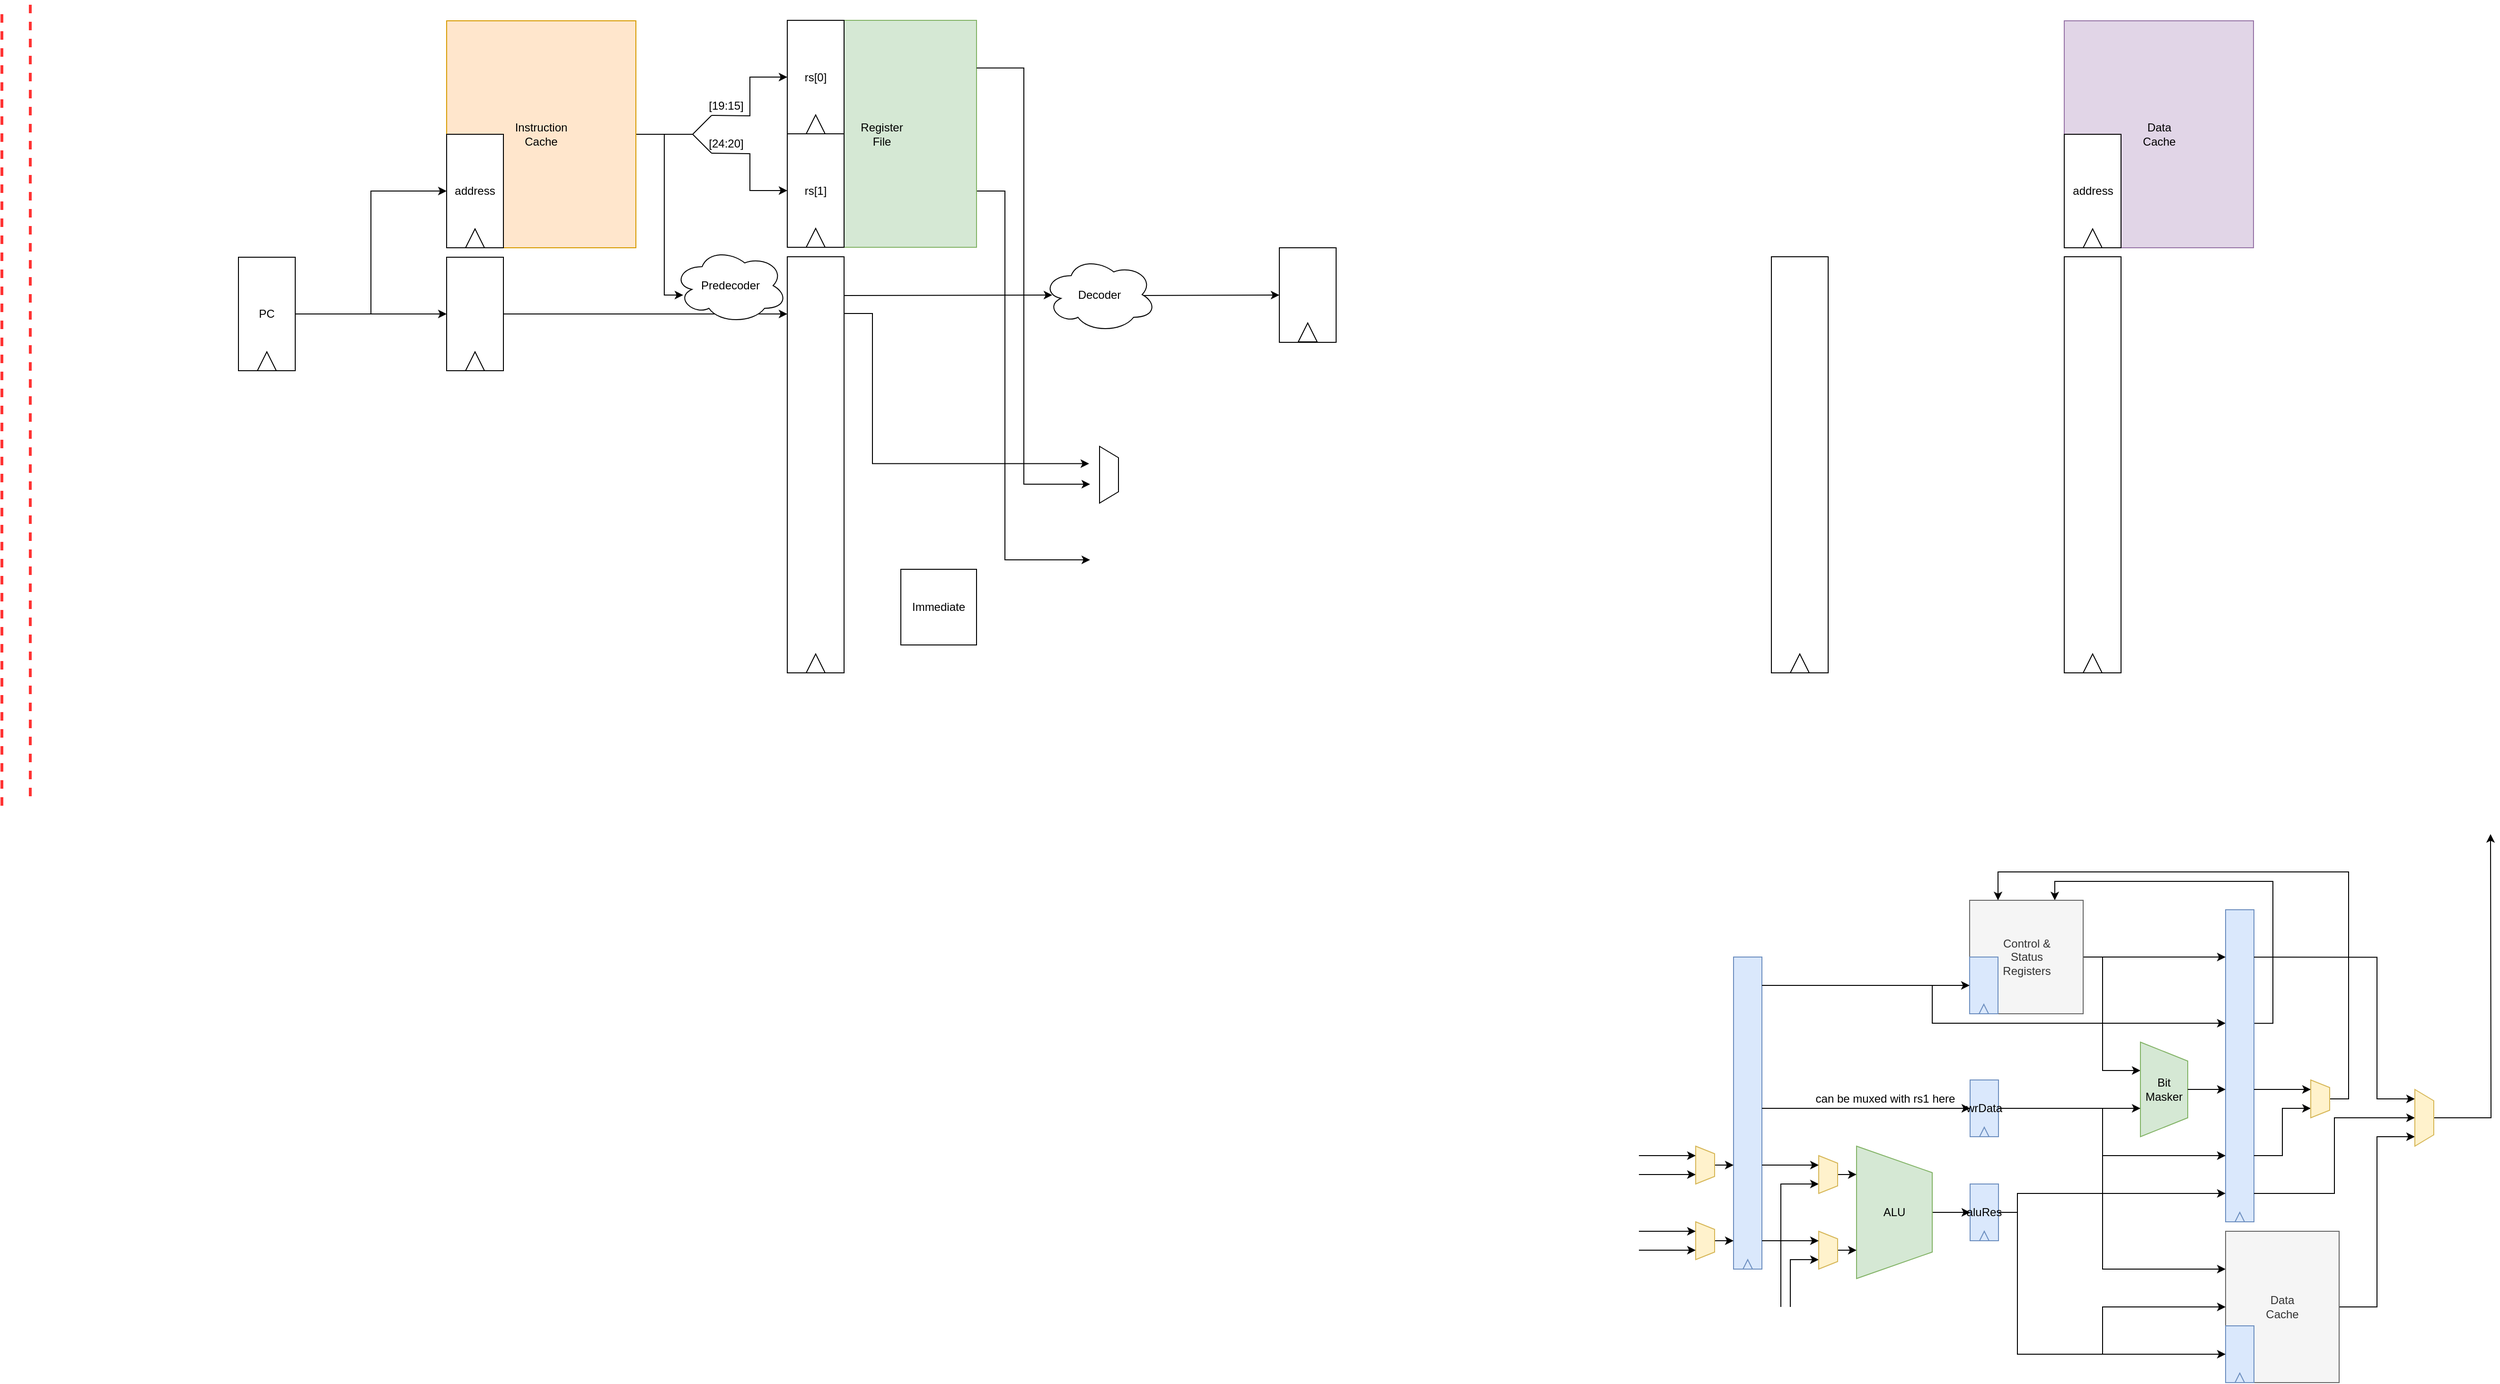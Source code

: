 <mxfile version="12.3.2" type="device" pages="1"><diagram id="qryptc4pdBdFxedBNK2F" name="Page-1"><mxGraphModel dx="1681" dy="1769" grid="1" gridSize="10" guides="0" tooltips="1" connect="1" arrows="1" fold="1" page="1" pageScale="1" pageWidth="850" pageHeight="1100" math="0" shadow="0"><root><mxCell id="0"/><mxCell id="1" parent="0"/><mxCell id="PdSsAc61gAgnY3QYtBaG-31" style="edgeStyle=orthogonalEdgeStyle;rounded=0;orthogonalLoop=1;jettySize=auto;html=1;strokeColor=#000000;strokeWidth=1;" edge="1" parent="1"><mxGeometry relative="1" as="geometry"><mxPoint x="1520" y="320" as="targetPoint"/><mxPoint x="1400" y="-70" as="sourcePoint"/><Array as="points"><mxPoint x="1430" y="-70"/><mxPoint x="1430" y="320"/><mxPoint x="1510" y="320"/></Array></mxGeometry></mxCell><mxCell id="Izy4H0pIkNBPb9TtSTtr-5" value="Register&lt;br&gt;File" style="rounded=0;whiteSpace=wrap;html=1;fillColor=#d5e8d4;strokeColor=#82b366;" parent="1" vertex="1"><mxGeometry x="1200" y="-250.5" width="200" height="240" as="geometry"/></mxCell><mxCell id="Izy4H0pIkNBPb9TtSTtr-12" value="" style="rounded=0;whiteSpace=wrap;html=1;" parent="1" vertex="1"><mxGeometry x="840" width="60" height="120" as="geometry"/></mxCell><mxCell id="Izy4H0pIkNBPb9TtSTtr-13" value="" style="triangle;whiteSpace=wrap;html=1;direction=north;" parent="1" vertex="1"><mxGeometry x="860" y="100" width="20" height="20" as="geometry"/></mxCell><mxCell id="Izy4H0pIkNBPb9TtSTtr-14" value="" style="group" parent="1" vertex="1" connectable="0"><mxGeometry x="620" width="60" height="120" as="geometry"/></mxCell><mxCell id="Izy4H0pIkNBPb9TtSTtr-1" value="PC" style="rounded=0;whiteSpace=wrap;html=1;" parent="Izy4H0pIkNBPb9TtSTtr-14" vertex="1"><mxGeometry width="60" height="120" as="geometry"/></mxCell><mxCell id="Izy4H0pIkNBPb9TtSTtr-3" value="" style="triangle;whiteSpace=wrap;html=1;direction=north;" parent="Izy4H0pIkNBPb9TtSTtr-14" vertex="1"><mxGeometry x="20" y="100" width="20" height="20" as="geometry"/></mxCell><mxCell id="Izy4H0pIkNBPb9TtSTtr-15" value="" style="rounded=0;whiteSpace=wrap;html=1;" parent="1" vertex="1"><mxGeometry x="1200" y="-0.5" width="60" height="440" as="geometry"/></mxCell><mxCell id="Izy4H0pIkNBPb9TtSTtr-16" value="" style="triangle;whiteSpace=wrap;html=1;direction=north;" parent="1" vertex="1"><mxGeometry x="1220" y="419.5" width="20" height="20" as="geometry"/></mxCell><mxCell id="Izy4H0pIkNBPb9TtSTtr-17" value="" style="group" parent="1" vertex="1" connectable="0"><mxGeometry x="1200" y="-130.5" width="60" height="120" as="geometry"/></mxCell><mxCell id="Izy4H0pIkNBPb9TtSTtr-18" value="rs[1]" style="rounded=0;whiteSpace=wrap;html=1;" parent="Izy4H0pIkNBPb9TtSTtr-17" vertex="1"><mxGeometry width="60" height="120" as="geometry"/></mxCell><mxCell id="Izy4H0pIkNBPb9TtSTtr-19" value="" style="triangle;whiteSpace=wrap;html=1;direction=north;" parent="Izy4H0pIkNBPb9TtSTtr-17" vertex="1"><mxGeometry x="20" y="100" width="20" height="20" as="geometry"/></mxCell><mxCell id="Izy4H0pIkNBPb9TtSTtr-20" value="" style="group" parent="1" vertex="1" connectable="0"><mxGeometry x="1200" y="-250.5" width="60" height="120" as="geometry"/></mxCell><mxCell id="Izy4H0pIkNBPb9TtSTtr-21" value="rs[0]" style="rounded=0;whiteSpace=wrap;html=1;" parent="Izy4H0pIkNBPb9TtSTtr-20" vertex="1"><mxGeometry width="60" height="120" as="geometry"/></mxCell><mxCell id="Izy4H0pIkNBPb9TtSTtr-22" value="" style="triangle;whiteSpace=wrap;html=1;direction=north;" parent="Izy4H0pIkNBPb9TtSTtr-20" vertex="1"><mxGeometry x="20" y="100" width="20" height="20" as="geometry"/></mxCell><mxCell id="PdSsAc61gAgnY3QYtBaG-24" style="edgeStyle=orthogonalEdgeStyle;rounded=0;orthogonalLoop=1;jettySize=auto;html=1;exitX=1;exitY=0.5;exitDx=0;exitDy=0;strokeColor=#000000;strokeWidth=1;" edge="1" parent="1" source="Izy4H0pIkNBPb9TtSTtr-23"><mxGeometry relative="1" as="geometry"><mxPoint x="1090" y="40" as="targetPoint"/><Array as="points"><mxPoint x="1070" y="-130"/><mxPoint x="1070" y="40"/></Array></mxGeometry></mxCell><mxCell id="Izy4H0pIkNBPb9TtSTtr-23" value="Instruction&lt;br&gt;Cache" style="rounded=0;whiteSpace=wrap;html=1;fillColor=#ffe6cc;strokeColor=#d79b00;" parent="1" vertex="1"><mxGeometry x="840" y="-250" width="200" height="240" as="geometry"/></mxCell><mxCell id="Izy4H0pIkNBPb9TtSTtr-24" value="" style="group;fillColor=#fff2cc;strokeColor=#d6b656;" parent="1" vertex="1" connectable="0"><mxGeometry x="840" y="-130" width="60" height="120" as="geometry"/></mxCell><mxCell id="PdSsAc61gAgnY3QYtBaG-53" style="edgeStyle=orthogonalEdgeStyle;rounded=0;orthogonalLoop=1;jettySize=auto;html=1;exitX=0.5;exitY=0;exitDx=0;exitDy=0;strokeColor=#000000;strokeWidth=1;" edge="1" parent="1" source="Izy4H0pIkNBPb9TtSTtr-31"><mxGeometry relative="1" as="geometry"><mxPoint x="2450" y="1010" as="targetPoint"/></mxGeometry></mxCell><mxCell id="Izy4H0pIkNBPb9TtSTtr-31" value="ALU" style="shape=trapezoid;perimeter=trapezoidPerimeter;whiteSpace=wrap;html=1;direction=south;fillColor=#d5e8d4;strokeColor=#82b366;" parent="1" vertex="1"><mxGeometry x="2330" y="940" width="80" height="140" as="geometry"/></mxCell><mxCell id="Izy4H0pIkNBPb9TtSTtr-32" value="" style="rounded=0;whiteSpace=wrap;html=1;" parent="1" vertex="1"><mxGeometry x="2240" y="-0.5" width="60" height="440" as="geometry"/></mxCell><mxCell id="Izy4H0pIkNBPb9TtSTtr-33" value="" style="triangle;whiteSpace=wrap;html=1;direction=north;" parent="1" vertex="1"><mxGeometry x="2260" y="419.5" width="20" height="20" as="geometry"/></mxCell><mxCell id="Izy4H0pIkNBPb9TtSTtr-34" value="Data&lt;br&gt;Cache" style="rounded=0;whiteSpace=wrap;html=1;fillColor=#e1d5e7;strokeColor=#9673a6;" parent="1" vertex="1"><mxGeometry x="2549.5" y="-250" width="200" height="240" as="geometry"/></mxCell><mxCell id="Izy4H0pIkNBPb9TtSTtr-35" value="" style="group" parent="1" vertex="1" connectable="0"><mxGeometry x="2549.5" y="-130" width="60" height="120" as="geometry"/></mxCell><mxCell id="Izy4H0pIkNBPb9TtSTtr-36" value="address" style="rounded=0;whiteSpace=wrap;html=1;" parent="Izy4H0pIkNBPb9TtSTtr-35" vertex="1"><mxGeometry width="60" height="120" as="geometry"/></mxCell><mxCell id="Izy4H0pIkNBPb9TtSTtr-37" value="" style="triangle;whiteSpace=wrap;html=1;direction=north;" parent="Izy4H0pIkNBPb9TtSTtr-35" vertex="1"><mxGeometry x="20" y="100" width="20" height="20" as="geometry"/></mxCell><mxCell id="Izy4H0pIkNBPb9TtSTtr-41" value="" style="rounded=0;whiteSpace=wrap;html=1;" parent="1" vertex="1"><mxGeometry x="2549.5" y="-0.5" width="60" height="440" as="geometry"/></mxCell><mxCell id="Izy4H0pIkNBPb9TtSTtr-42" value="" style="triangle;whiteSpace=wrap;html=1;direction=north;" parent="1" vertex="1"><mxGeometry x="2569.5" y="419.5" width="20" height="20" as="geometry"/></mxCell><mxCell id="Izy4H0pIkNBPb9TtSTtr-25" value="address" style="rounded=0;whiteSpace=wrap;html=1;" parent="1" vertex="1"><mxGeometry x="840" y="-130" width="60" height="120" as="geometry"/></mxCell><mxCell id="Izy4H0pIkNBPb9TtSTtr-26" value="" style="triangle;whiteSpace=wrap;html=1;direction=north;" parent="1" vertex="1"><mxGeometry x="860" y="-30" width="20" height="20" as="geometry"/></mxCell><mxCell id="PdSsAc61gAgnY3QYtBaG-1" style="edgeStyle=orthogonalEdgeStyle;rounded=0;orthogonalLoop=1;jettySize=auto;html=1;exitX=1;exitY=0.5;exitDx=0;exitDy=0;entryX=0;entryY=0.5;entryDx=0;entryDy=0;" edge="1" parent="1" source="Izy4H0pIkNBPb9TtSTtr-1" target="Izy4H0pIkNBPb9TtSTtr-25"><mxGeometry relative="1" as="geometry"/></mxCell><mxCell id="PdSsAc61gAgnY3QYtBaG-2" style="edgeStyle=orthogonalEdgeStyle;rounded=0;orthogonalLoop=1;jettySize=auto;html=1;exitX=1;exitY=0.5;exitDx=0;exitDy=0;entryX=0;entryY=0.5;entryDx=0;entryDy=0;" edge="1" parent="1" source="Izy4H0pIkNBPb9TtSTtr-1"><mxGeometry relative="1" as="geometry"><mxPoint x="840" y="60" as="targetPoint"/></mxGeometry></mxCell><mxCell id="PdSsAc61gAgnY3QYtBaG-3" value="" style="rounded=0;whiteSpace=wrap;html=1;" vertex="1" parent="1"><mxGeometry x="1720" y="-10" width="60" height="100" as="geometry"/></mxCell><mxCell id="PdSsAc61gAgnY3QYtBaG-4" value="" style="triangle;whiteSpace=wrap;html=1;direction=north;" vertex="1" parent="1"><mxGeometry x="1740" y="69.5" width="20" height="20" as="geometry"/></mxCell><mxCell id="PdSsAc61gAgnY3QYtBaG-5" value="" style="endArrow=none;html=1;strokeColor=#FF3333;strokeWidth=3;dashed=1;" edge="1" parent="1"><mxGeometry width="50" height="50" relative="1" as="geometry"><mxPoint x="370" y="580" as="sourcePoint"/><mxPoint x="370" y="-260" as="targetPoint"/></mxGeometry></mxCell><mxCell id="PdSsAc61gAgnY3QYtBaG-10" value="" style="endArrow=classic;html=1;strokeColor=#000000;strokeWidth=1;" edge="1" parent="1"><mxGeometry width="50" height="50" relative="1" as="geometry"><mxPoint x="900" y="60" as="sourcePoint"/><mxPoint x="1200" y="60" as="targetPoint"/></mxGeometry></mxCell><mxCell id="PdSsAc61gAgnY3QYtBaG-19" value="" style="endArrow=none;html=1;strokeColor=#000000;strokeWidth=1;" edge="1" parent="1"><mxGeometry width="50" height="50" relative="1" as="geometry"><mxPoint x="1100" y="-130" as="sourcePoint"/><mxPoint x="1120" y="-150" as="targetPoint"/></mxGeometry></mxCell><mxCell id="PdSsAc61gAgnY3QYtBaG-20" value="" style="endArrow=none;html=1;strokeColor=#000000;strokeWidth=1;" edge="1" parent="1"><mxGeometry width="50" height="50" relative="1" as="geometry"><mxPoint x="1100" y="-130" as="sourcePoint"/><mxPoint x="1120" y="-110" as="targetPoint"/></mxGeometry></mxCell><mxCell id="PdSsAc61gAgnY3QYtBaG-21" style="edgeStyle=orthogonalEdgeStyle;rounded=0;orthogonalLoop=1;jettySize=auto;html=1;strokeColor=#000000;strokeWidth=1;entryX=0;entryY=0.5;entryDx=0;entryDy=0;" edge="1" parent="1" target="Izy4H0pIkNBPb9TtSTtr-21"><mxGeometry relative="1" as="geometry"><mxPoint x="1120" y="-150" as="sourcePoint"/></mxGeometry></mxCell><mxCell id="PdSsAc61gAgnY3QYtBaG-23" style="edgeStyle=orthogonalEdgeStyle;rounded=0;orthogonalLoop=1;jettySize=auto;html=1;exitX=0;exitY=0.5;exitDx=0;exitDy=0;strokeColor=#000000;strokeWidth=1;entryX=0;entryY=0.5;entryDx=0;entryDy=0;" edge="1" parent="1" target="Izy4H0pIkNBPb9TtSTtr-18"><mxGeometry relative="1" as="geometry"><mxPoint x="1120" y="-110" as="sourcePoint"/></mxGeometry></mxCell><mxCell id="PdSsAc61gAgnY3QYtBaG-25" value="" style="endArrow=none;html=1;strokeColor=#000000;strokeWidth=1;" edge="1" parent="1"><mxGeometry width="50" height="50" relative="1" as="geometry"><mxPoint x="1060" y="-130" as="sourcePoint"/><mxPoint x="1100" y="-130" as="targetPoint"/></mxGeometry></mxCell><mxCell id="PdSsAc61gAgnY3QYtBaG-26" value="[24:20]" style="text;html=1;align=center;verticalAlign=middle;resizable=0;points=[];;autosize=1;" vertex="1" parent="1"><mxGeometry x="1110" y="-130.5" width="50" height="20" as="geometry"/></mxCell><mxCell id="PdSsAc61gAgnY3QYtBaG-27" value="[19:15]" style="text;html=1;align=center;verticalAlign=middle;resizable=0;points=[];;autosize=1;" vertex="1" parent="1"><mxGeometry x="1110" y="-170" width="50" height="20" as="geometry"/></mxCell><mxCell id="PdSsAc61gAgnY3QYtBaG-28" value="" style="rounded=0;whiteSpace=wrap;html=1;fillColor=#dae8fc;strokeColor=#6c8ebf;" vertex="1" parent="1"><mxGeometry x="2200" y="740" width="30" height="330" as="geometry"/></mxCell><mxCell id="PdSsAc61gAgnY3QYtBaG-30" value="" style="endArrow=none;html=1;strokeColor=#FF3333;strokeWidth=3;dashed=1;" edge="1" parent="1"><mxGeometry width="50" height="50" relative="1" as="geometry"><mxPoint x="400" y="570.0" as="sourcePoint"/><mxPoint x="400" y="-270" as="targetPoint"/></mxGeometry></mxCell><mxCell id="PdSsAc61gAgnY3QYtBaG-32" style="edgeStyle=orthogonalEdgeStyle;rounded=0;orthogonalLoop=1;jettySize=auto;html=1;strokeColor=#000000;strokeWidth=1;" edge="1" parent="1"><mxGeometry relative="1" as="geometry"><mxPoint x="1520" y="240" as="targetPoint"/><mxPoint x="1400.143" y="-200.143" as="sourcePoint"/><Array as="points"><mxPoint x="1450" y="-200"/><mxPoint x="1450" y="240"/></Array></mxGeometry></mxCell><mxCell id="PdSsAc61gAgnY3QYtBaG-34" value="" style="endArrow=classic;html=1;strokeColor=#000000;strokeWidth=1;" edge="1" parent="1"><mxGeometry width="50" height="50" relative="1" as="geometry"><mxPoint x="1570" y="40.5" as="sourcePoint"/><mxPoint x="1720" y="40" as="targetPoint"/></mxGeometry></mxCell><mxCell id="PdSsAc61gAgnY3QYtBaG-33" value="Decoder" style="ellipse;shape=cloud;whiteSpace=wrap;html=1;" vertex="1" parent="1"><mxGeometry x="1470" y="-0.5" width="120" height="80" as="geometry"/></mxCell><mxCell id="PdSsAc61gAgnY3QYtBaG-35" value="" style="endArrow=classic;html=1;strokeColor=#000000;strokeWidth=1;" edge="1" parent="1"><mxGeometry width="50" height="50" relative="1" as="geometry"><mxPoint x="1260" y="40.5" as="sourcePoint"/><mxPoint x="1480" y="40" as="targetPoint"/></mxGeometry></mxCell><mxCell id="PdSsAc61gAgnY3QYtBaG-36" value="Immediate" style="rounded=0;whiteSpace=wrap;html=1;" vertex="1" parent="1"><mxGeometry x="1320" y="330" width="80" height="80" as="geometry"/></mxCell><mxCell id="PdSsAc61gAgnY3QYtBaG-37" style="edgeStyle=orthogonalEdgeStyle;rounded=0;orthogonalLoop=1;jettySize=auto;html=1;strokeColor=#000000;strokeWidth=1;" edge="1" parent="1"><mxGeometry relative="1" as="geometry"><mxPoint x="1518.966" y="218.276" as="targetPoint"/><mxPoint x="1260" y="59.5" as="sourcePoint"/><Array as="points"><mxPoint x="1290" y="60"/><mxPoint x="1290" y="218"/></Array></mxGeometry></mxCell><mxCell id="PdSsAc61gAgnY3QYtBaG-38" value="" style="shape=trapezoid;perimeter=trapezoidPerimeter;whiteSpace=wrap;html=1;direction=south;" vertex="1" parent="1"><mxGeometry x="1530" y="200" width="20" height="60" as="geometry"/></mxCell><mxCell id="PdSsAc61gAgnY3QYtBaG-40" value="Predecoder" style="ellipse;shape=cloud;whiteSpace=wrap;html=1;" vertex="1" parent="1"><mxGeometry x="1080" y="-10" width="120" height="80" as="geometry"/></mxCell><mxCell id="PdSsAc61gAgnY3QYtBaG-45" style="edgeStyle=orthogonalEdgeStyle;rounded=0;orthogonalLoop=1;jettySize=auto;html=1;exitX=0.5;exitY=0;exitDx=0;exitDy=0;entryX=0.214;entryY=1;entryDx=0;entryDy=0;entryPerimeter=0;strokeColor=#000000;strokeWidth=1;" edge="1" parent="1" source="PdSsAc61gAgnY3QYtBaG-41" target="Izy4H0pIkNBPb9TtSTtr-31"><mxGeometry relative="1" as="geometry"/></mxCell><mxCell id="PdSsAc61gAgnY3QYtBaG-51" style="edgeStyle=orthogonalEdgeStyle;rounded=0;orthogonalLoop=1;jettySize=auto;html=1;exitX=0.75;exitY=1;exitDx=0;exitDy=0;strokeColor=#000000;strokeWidth=1;entryX=0.75;entryY=1;entryDx=0;entryDy=0;" edge="1" parent="1" target="PdSsAc61gAgnY3QYtBaG-41"><mxGeometry relative="1" as="geometry"><mxPoint x="2250" y="1110" as="sourcePoint"/><Array as="points"><mxPoint x="2250" y="980"/></Array></mxGeometry></mxCell><mxCell id="PdSsAc61gAgnY3QYtBaG-41" value="" style="shape=trapezoid;perimeter=trapezoidPerimeter;whiteSpace=wrap;html=1;direction=south;fillColor=#fff2cc;strokeColor=#d6b656;" vertex="1" parent="1"><mxGeometry x="2290" y="950" width="20" height="40" as="geometry"/></mxCell><mxCell id="PdSsAc61gAgnY3QYtBaG-44" style="edgeStyle=orthogonalEdgeStyle;rounded=0;orthogonalLoop=1;jettySize=auto;html=1;exitX=0.5;exitY=0;exitDx=0;exitDy=0;entryX=0.785;entryY=1;entryDx=0;entryDy=0;entryPerimeter=0;strokeColor=#000000;strokeWidth=1;" edge="1" parent="1" target="Izy4H0pIkNBPb9TtSTtr-31"><mxGeometry relative="1" as="geometry"><mxPoint x="2310.068" y="1049.99" as="sourcePoint"/></mxGeometry></mxCell><mxCell id="PdSsAc61gAgnY3QYtBaG-46" value="" style="endArrow=classic;html=1;strokeColor=#000000;strokeWidth=1;" edge="1" parent="1"><mxGeometry width="50" height="50" relative="1" as="geometry"><mxPoint x="2230" y="960" as="sourcePoint"/><mxPoint x="2290" y="960" as="targetPoint"/></mxGeometry></mxCell><mxCell id="PdSsAc61gAgnY3QYtBaG-52" style="edgeStyle=orthogonalEdgeStyle;rounded=0;orthogonalLoop=1;jettySize=auto;html=1;exitX=0.75;exitY=1;exitDx=0;exitDy=0;strokeColor=#000000;strokeWidth=1;entryX=0.75;entryY=1;entryDx=0;entryDy=0;" edge="1" parent="1" target="PdSsAc61gAgnY3QYtBaG-48"><mxGeometry relative="1" as="geometry"><mxPoint x="2260" y="1110" as="sourcePoint"/><Array as="points"><mxPoint x="2260" y="1060"/></Array></mxGeometry></mxCell><mxCell id="PdSsAc61gAgnY3QYtBaG-48" value="" style="shape=trapezoid;perimeter=trapezoidPerimeter;whiteSpace=wrap;html=1;direction=south;fillColor=#fff2cc;strokeColor=#d6b656;" vertex="1" parent="1"><mxGeometry x="2290" y="1030" width="20" height="40" as="geometry"/></mxCell><mxCell id="PdSsAc61gAgnY3QYtBaG-49" value="" style="endArrow=classic;html=1;strokeColor=#000000;strokeWidth=1;" edge="1" parent="1"><mxGeometry width="50" height="50" relative="1" as="geometry"><mxPoint x="2230" y="1040" as="sourcePoint"/><mxPoint x="2290" y="1040" as="targetPoint"/></mxGeometry></mxCell><mxCell id="PdSsAc61gAgnY3QYtBaG-54" style="edgeStyle=orthogonalEdgeStyle;rounded=0;orthogonalLoop=1;jettySize=auto;html=1;exitX=0.5;exitY=0;exitDx=0;exitDy=0;entryX=0.214;entryY=1;entryDx=0;entryDy=0;entryPerimeter=0;strokeColor=#000000;strokeWidth=1;" edge="1" parent="1" source="PdSsAc61gAgnY3QYtBaG-55"><mxGeometry relative="1" as="geometry"><mxPoint x="2199.952" y="960.095" as="targetPoint"/></mxGeometry></mxCell><mxCell id="PdSsAc61gAgnY3QYtBaG-55" value="" style="shape=trapezoid;perimeter=trapezoidPerimeter;whiteSpace=wrap;html=1;direction=south;fillColor=#fff2cc;strokeColor=#d6b656;" vertex="1" parent="1"><mxGeometry x="2160" y="940" width="20" height="40" as="geometry"/></mxCell><mxCell id="PdSsAc61gAgnY3QYtBaG-56" value="" style="endArrow=classic;html=1;strokeColor=#000000;strokeWidth=1;" edge="1" parent="1"><mxGeometry width="50" height="50" relative="1" as="geometry"><mxPoint x="2100" y="950" as="sourcePoint"/><mxPoint x="2160" y="950" as="targetPoint"/></mxGeometry></mxCell><mxCell id="PdSsAc61gAgnY3QYtBaG-57" value="" style="endArrow=classic;html=1;strokeColor=#000000;strokeWidth=1;" edge="1" parent="1"><mxGeometry width="50" height="50" relative="1" as="geometry"><mxPoint x="2100" y="970" as="sourcePoint"/><mxPoint x="2160" y="970" as="targetPoint"/></mxGeometry></mxCell><mxCell id="PdSsAc61gAgnY3QYtBaG-58" style="edgeStyle=orthogonalEdgeStyle;rounded=0;orthogonalLoop=1;jettySize=auto;html=1;exitX=0.5;exitY=0;exitDx=0;exitDy=0;entryX=0.214;entryY=1;entryDx=0;entryDy=0;entryPerimeter=0;strokeColor=#000000;strokeWidth=1;" edge="1" parent="1" source="PdSsAc61gAgnY3QYtBaG-59"><mxGeometry relative="1" as="geometry"><mxPoint x="2199.953" y="1040.093" as="targetPoint"/></mxGeometry></mxCell><mxCell id="PdSsAc61gAgnY3QYtBaG-59" value="" style="shape=trapezoid;perimeter=trapezoidPerimeter;whiteSpace=wrap;html=1;direction=south;fillColor=#fff2cc;strokeColor=#d6b656;" vertex="1" parent="1"><mxGeometry x="2160" y="1020" width="20" height="40" as="geometry"/></mxCell><mxCell id="PdSsAc61gAgnY3QYtBaG-60" value="" style="endArrow=classic;html=1;strokeColor=#000000;strokeWidth=1;" edge="1" parent="1"><mxGeometry width="50" height="50" relative="1" as="geometry"><mxPoint x="2100" y="1030" as="sourcePoint"/><mxPoint x="2160" y="1030" as="targetPoint"/></mxGeometry></mxCell><mxCell id="PdSsAc61gAgnY3QYtBaG-61" value="" style="endArrow=classic;html=1;strokeColor=#000000;strokeWidth=1;" edge="1" parent="1"><mxGeometry width="50" height="50" relative="1" as="geometry"><mxPoint x="2100" y="1050" as="sourcePoint"/><mxPoint x="2160" y="1050" as="targetPoint"/></mxGeometry></mxCell><mxCell id="PdSsAc61gAgnY3QYtBaG-81" style="edgeStyle=orthogonalEdgeStyle;rounded=0;orthogonalLoop=1;jettySize=auto;html=1;exitX=1;exitY=0.5;exitDx=0;exitDy=0;strokeColor=#000000;strokeWidth=1;" edge="1" parent="1" source="PdSsAc61gAgnY3QYtBaG-62"><mxGeometry relative="1" as="geometry"><mxPoint x="2630" y="860" as="targetPoint"/><Array as="points"><mxPoint x="2590" y="740"/><mxPoint x="2590" y="860"/></Array></mxGeometry></mxCell><mxCell id="PdSsAc61gAgnY3QYtBaG-108" style="edgeStyle=orthogonalEdgeStyle;rounded=0;orthogonalLoop=1;jettySize=auto;html=1;exitX=0.998;exitY=0.364;exitDx=0;exitDy=0;entryX=0.75;entryY=0;entryDx=0;entryDy=0;strokeColor=#000000;strokeWidth=1;exitPerimeter=0;" edge="1" parent="1" source="PdSsAc61gAgnY3QYtBaG-73" target="PdSsAc61gAgnY3QYtBaG-62"><mxGeometry relative="1" as="geometry"/></mxCell><mxCell id="PdSsAc61gAgnY3QYtBaG-62" value="&lt;span style=&quot;white-space: normal&quot;&gt;Control &amp;amp;&lt;/span&gt;&lt;br style=&quot;white-space: normal&quot;&gt;&lt;span style=&quot;white-space: normal&quot;&gt;Status&lt;/span&gt;&lt;br style=&quot;white-space: normal&quot;&gt;&lt;span style=&quot;white-space: normal&quot;&gt;Registers&lt;/span&gt;" style="rounded=0;whiteSpace=wrap;html=1;fillColor=#f5f5f5;strokeColor=#666666;fontColor=#333333;" vertex="1" parent="1"><mxGeometry x="2449.5" y="680" width="120" height="120" as="geometry"/></mxCell><mxCell id="PdSsAc61gAgnY3QYtBaG-63" value="" style="rounded=0;whiteSpace=wrap;html=1;fillColor=#dae8fc;strokeColor=#6c8ebf;" vertex="1" parent="1"><mxGeometry x="2449.5" y="740" width="30" height="60" as="geometry"/></mxCell><mxCell id="PdSsAc61gAgnY3QYtBaG-64" value="" style="triangle;whiteSpace=wrap;html=1;direction=north;fillColor=#dae8fc;strokeColor=#6c8ebf;" vertex="1" parent="1"><mxGeometry x="2210" y="1060" width="10" height="10" as="geometry"/></mxCell><mxCell id="PdSsAc61gAgnY3QYtBaG-65" value="" style="triangle;whiteSpace=wrap;html=1;direction=north;fillColor=#dae8fc;strokeColor=#6c8ebf;" vertex="1" parent="1"><mxGeometry x="2459.5" y="790" width="10" height="10" as="geometry"/></mxCell><mxCell id="PdSsAc61gAgnY3QYtBaG-66" value="" style="endArrow=classic;html=1;strokeColor=#000000;strokeWidth=1;" edge="1" parent="1"><mxGeometry width="50" height="50" relative="1" as="geometry"><mxPoint x="2389.5" y="770" as="sourcePoint"/><mxPoint x="2449.5" y="770" as="targetPoint"/></mxGeometry></mxCell><mxCell id="PdSsAc61gAgnY3QYtBaG-68" value="Bit&lt;br&gt;Masker" style="shape=trapezoid;perimeter=trapezoidPerimeter;whiteSpace=wrap;html=1;direction=south;fillColor=#d5e8d4;strokeColor=#82b366;" vertex="1" parent="1"><mxGeometry x="2630" y="830" width="50" height="100" as="geometry"/></mxCell><mxCell id="PdSsAc61gAgnY3QYtBaG-106" style="edgeStyle=orthogonalEdgeStyle;rounded=0;orthogonalLoop=1;jettySize=auto;html=1;exitX=1;exitY=0.5;exitDx=0;exitDy=0;strokeColor=#000000;strokeWidth=1;" edge="1" parent="1"><mxGeometry relative="1" as="geometry"><mxPoint x="2230" y="770" as="sourcePoint"/><mxPoint x="2720" y="810" as="targetPoint"/><Array as="points"><mxPoint x="2410" y="770"/><mxPoint x="2410" y="810"/></Array></mxGeometry></mxCell><mxCell id="PdSsAc61gAgnY3QYtBaG-73" value="" style="rounded=0;whiteSpace=wrap;html=1;fillColor=#dae8fc;strokeColor=#6c8ebf;" vertex="1" parent="1"><mxGeometry x="2720" y="690" width="30" height="330" as="geometry"/></mxCell><mxCell id="PdSsAc61gAgnY3QYtBaG-74" value="" style="triangle;whiteSpace=wrap;html=1;direction=north;fillColor=#dae8fc;strokeColor=#6c8ebf;" vertex="1" parent="1"><mxGeometry x="2730" y="1010" width="10" height="10" as="geometry"/></mxCell><mxCell id="PdSsAc61gAgnY3QYtBaG-97" style="edgeStyle=orthogonalEdgeStyle;rounded=0;orthogonalLoop=1;jettySize=auto;html=1;exitX=1;exitY=0.5;exitDx=0;exitDy=0;entryX=0;entryY=0.25;entryDx=0;entryDy=0;strokeColor=#000000;strokeWidth=1;" edge="1" parent="1" source="PdSsAc61gAgnY3QYtBaG-76" target="PdSsAc61gAgnY3QYtBaG-87"><mxGeometry relative="1" as="geometry"><Array as="points"><mxPoint x="2590" y="900"/><mxPoint x="2590" y="1070"/></Array></mxGeometry></mxCell><mxCell id="PdSsAc61gAgnY3QYtBaG-98" style="edgeStyle=orthogonalEdgeStyle;rounded=0;orthogonalLoop=1;jettySize=auto;html=1;exitX=1;exitY=0.5;exitDx=0;exitDy=0;strokeColor=#000000;strokeWidth=1;" edge="1" parent="1" source="PdSsAc61gAgnY3QYtBaG-76"><mxGeometry relative="1" as="geometry"><mxPoint x="2720" y="950" as="targetPoint"/><Array as="points"><mxPoint x="2590" y="900"/><mxPoint x="2590" y="950"/></Array></mxGeometry></mxCell><mxCell id="PdSsAc61gAgnY3QYtBaG-76" value="wrData" style="rounded=0;whiteSpace=wrap;html=1;fillColor=#dae8fc;strokeColor=#6c8ebf;" vertex="1" parent="1"><mxGeometry x="2450" y="870" width="30" height="60" as="geometry"/></mxCell><mxCell id="PdSsAc61gAgnY3QYtBaG-77" value="" style="triangle;whiteSpace=wrap;html=1;direction=north;fillColor=#dae8fc;strokeColor=#6c8ebf;" vertex="1" parent="1"><mxGeometry x="2460" y="920" width="10" height="10" as="geometry"/></mxCell><mxCell id="PdSsAc61gAgnY3QYtBaG-78" value="" style="endArrow=classic;html=1;strokeColor=#000000;strokeWidth=1;" edge="1" parent="1"><mxGeometry width="50" height="50" relative="1" as="geometry"><mxPoint x="2480" y="900" as="sourcePoint"/><mxPoint x="2630" y="900" as="targetPoint"/></mxGeometry></mxCell><mxCell id="PdSsAc61gAgnY3QYtBaG-79" value="" style="endArrow=classic;html=1;strokeColor=#000000;strokeWidth=1;" edge="1" parent="1"><mxGeometry width="50" height="50" relative="1" as="geometry"><mxPoint x="2570" y="740" as="sourcePoint"/><mxPoint x="2720" y="740" as="targetPoint"/></mxGeometry></mxCell><mxCell id="PdSsAc61gAgnY3QYtBaG-82" value="" style="endArrow=classic;html=1;strokeColor=#000000;strokeWidth=1;" edge="1" parent="1"><mxGeometry width="50" height="50" relative="1" as="geometry"><mxPoint x="2680" y="880" as="sourcePoint"/><mxPoint x="2720" y="880" as="targetPoint"/></mxGeometry></mxCell><mxCell id="PdSsAc61gAgnY3QYtBaG-114" style="edgeStyle=orthogonalEdgeStyle;rounded=0;orthogonalLoop=1;jettySize=auto;html=1;exitX=1;exitY=0.5;exitDx=0;exitDy=0;strokeColor=#000000;strokeWidth=1;" edge="1" parent="1" source="PdSsAc61gAgnY3QYtBaG-87"><mxGeometry relative="1" as="geometry"><mxPoint x="2920" y="930" as="targetPoint"/><Array as="points"><mxPoint x="2880" y="1110"/><mxPoint x="2880" y="930"/></Array></mxGeometry></mxCell><mxCell id="PdSsAc61gAgnY3QYtBaG-87" value="Data&lt;br&gt;Cache" style="rounded=0;whiteSpace=wrap;html=1;fillColor=#f5f5f5;strokeColor=#666666;fontColor=#333333;" vertex="1" parent="1"><mxGeometry x="2720" y="1030" width="120" height="160" as="geometry"/></mxCell><mxCell id="PdSsAc61gAgnY3QYtBaG-88" value="" style="rounded=0;whiteSpace=wrap;html=1;fillColor=#dae8fc;strokeColor=#6c8ebf;" vertex="1" parent="1"><mxGeometry x="2720" y="1130" width="30" height="60" as="geometry"/></mxCell><mxCell id="PdSsAc61gAgnY3QYtBaG-89" value="" style="triangle;whiteSpace=wrap;html=1;direction=north;fillColor=#dae8fc;strokeColor=#6c8ebf;" vertex="1" parent="1"><mxGeometry x="2730" y="1180" width="10" height="10" as="geometry"/></mxCell><mxCell id="PdSsAc61gAgnY3QYtBaG-93" style="edgeStyle=orthogonalEdgeStyle;rounded=0;orthogonalLoop=1;jettySize=auto;html=1;exitX=1;exitY=0.5;exitDx=0;exitDy=0;entryX=0;entryY=0.5;entryDx=0;entryDy=0;strokeColor=#000000;strokeWidth=1;" edge="1" parent="1" source="PdSsAc61gAgnY3QYtBaG-90" target="PdSsAc61gAgnY3QYtBaG-87"><mxGeometry relative="1" as="geometry"><Array as="points"><mxPoint x="2500" y="1010"/><mxPoint x="2500" y="1160"/><mxPoint x="2590" y="1160"/><mxPoint x="2590" y="1110"/></Array></mxGeometry></mxCell><mxCell id="PdSsAc61gAgnY3QYtBaG-110" style="edgeStyle=orthogonalEdgeStyle;rounded=0;orthogonalLoop=1;jettySize=auto;html=1;exitX=1;exitY=0.5;exitDx=0;exitDy=0;entryX=0;entryY=0.909;entryDx=0;entryDy=0;entryPerimeter=0;strokeColor=#000000;strokeWidth=1;" edge="1" parent="1" source="PdSsAc61gAgnY3QYtBaG-90" target="PdSsAc61gAgnY3QYtBaG-73"><mxGeometry relative="1" as="geometry"><Array as="points"><mxPoint x="2500" y="1010"/><mxPoint x="2500" y="990"/></Array></mxGeometry></mxCell><mxCell id="PdSsAc61gAgnY3QYtBaG-90" value="aluRes" style="rounded=0;whiteSpace=wrap;html=1;fillColor=#dae8fc;strokeColor=#6c8ebf;" vertex="1" parent="1"><mxGeometry x="2450" y="980" width="30" height="60" as="geometry"/></mxCell><mxCell id="PdSsAc61gAgnY3QYtBaG-91" value="" style="triangle;whiteSpace=wrap;html=1;direction=north;fillColor=#dae8fc;strokeColor=#6c8ebf;" vertex="1" parent="1"><mxGeometry x="2460" y="1030" width="10" height="10" as="geometry"/></mxCell><mxCell id="PdSsAc61gAgnY3QYtBaG-92" value="" style="endArrow=classic;html=1;strokeColor=#000000;strokeWidth=1;" edge="1" parent="1"><mxGeometry width="50" height="50" relative="1" as="geometry"><mxPoint x="2570" y="1160" as="sourcePoint"/><mxPoint x="2720" y="1160" as="targetPoint"/></mxGeometry></mxCell><mxCell id="PdSsAc61gAgnY3QYtBaG-104" style="edgeStyle=orthogonalEdgeStyle;rounded=0;orthogonalLoop=1;jettySize=auto;html=1;exitX=0.998;exitY=0.788;exitDx=0;exitDy=0;entryX=0.75;entryY=1;entryDx=0;entryDy=0;strokeColor=#000000;strokeWidth=1;exitPerimeter=0;" edge="1" parent="1" source="PdSsAc61gAgnY3QYtBaG-73" target="PdSsAc61gAgnY3QYtBaG-101"><mxGeometry relative="1" as="geometry"/></mxCell><mxCell id="PdSsAc61gAgnY3QYtBaG-107" style="edgeStyle=orthogonalEdgeStyle;rounded=0;orthogonalLoop=1;jettySize=auto;html=1;exitX=0.5;exitY=0;exitDx=0;exitDy=0;entryX=0.25;entryY=0;entryDx=0;entryDy=0;strokeColor=#000000;strokeWidth=1;" edge="1" parent="1" source="PdSsAc61gAgnY3QYtBaG-101" target="PdSsAc61gAgnY3QYtBaG-62"><mxGeometry relative="1" as="geometry"><Array as="points"><mxPoint x="2850" y="890"/><mxPoint x="2850" y="650"/><mxPoint x="2480" y="650"/></Array></mxGeometry></mxCell><mxCell id="PdSsAc61gAgnY3QYtBaG-101" value="" style="shape=trapezoid;perimeter=trapezoidPerimeter;whiteSpace=wrap;html=1;direction=south;fillColor=#fff2cc;strokeColor=#d6b656;" vertex="1" parent="1"><mxGeometry x="2810" y="870" width="20" height="40" as="geometry"/></mxCell><mxCell id="PdSsAc61gAgnY3QYtBaG-102" value="" style="endArrow=classic;html=1;strokeColor=#000000;strokeWidth=1;" edge="1" parent="1"><mxGeometry width="50" height="50" relative="1" as="geometry"><mxPoint x="2750" y="880" as="sourcePoint"/><mxPoint x="2810" y="880" as="targetPoint"/></mxGeometry></mxCell><mxCell id="PdSsAc61gAgnY3QYtBaG-115" style="edgeStyle=orthogonalEdgeStyle;rounded=0;orthogonalLoop=1;jettySize=auto;html=1;exitX=1;exitY=0.909;exitDx=0;exitDy=0;entryX=0.5;entryY=1;entryDx=0;entryDy=0;strokeColor=#000000;strokeWidth=1;exitPerimeter=0;" edge="1" parent="1" source="PdSsAc61gAgnY3QYtBaG-73" target="PdSsAc61gAgnY3QYtBaG-111"><mxGeometry relative="1" as="geometry"/></mxCell><mxCell id="PdSsAc61gAgnY3QYtBaG-116" style="edgeStyle=orthogonalEdgeStyle;rounded=0;orthogonalLoop=1;jettySize=auto;html=1;exitX=1;exitY=0.152;exitDx=0;exitDy=0;strokeColor=#000000;strokeWidth=1;exitPerimeter=0;" edge="1" parent="1" source="PdSsAc61gAgnY3QYtBaG-73"><mxGeometry relative="1" as="geometry"><mxPoint x="2920" y="890" as="targetPoint"/><Array as="points"><mxPoint x="2880" y="740"/><mxPoint x="2880" y="890"/></Array></mxGeometry></mxCell><mxCell id="PdSsAc61gAgnY3QYtBaG-117" style="edgeStyle=orthogonalEdgeStyle;rounded=0;orthogonalLoop=1;jettySize=auto;html=1;exitX=0.5;exitY=0;exitDx=0;exitDy=0;strokeColor=#000000;strokeWidth=1;" edge="1" parent="1" source="PdSsAc61gAgnY3QYtBaG-111"><mxGeometry relative="1" as="geometry"><mxPoint x="3000" y="610" as="targetPoint"/></mxGeometry></mxCell><mxCell id="PdSsAc61gAgnY3QYtBaG-111" value="" style="shape=trapezoid;perimeter=trapezoidPerimeter;whiteSpace=wrap;html=1;direction=south;fillColor=#fff2cc;strokeColor=#d6b656;" vertex="1" parent="1"><mxGeometry x="2920" y="880" width="20" height="60" as="geometry"/></mxCell><mxCell id="PdSsAc61gAgnY3QYtBaG-118" value="" style="endArrow=classic;html=1;strokeColor=#000000;strokeWidth=1;exitX=1;exitY=0.485;exitDx=0;exitDy=0;exitPerimeter=0;" edge="1" parent="1" source="PdSsAc61gAgnY3QYtBaG-28"><mxGeometry width="50" height="50" relative="1" as="geometry"><mxPoint x="2390" y="900" as="sourcePoint"/><mxPoint x="2450" y="900" as="targetPoint"/></mxGeometry></mxCell><mxCell id="PdSsAc61gAgnY3QYtBaG-119" value="can be muxed with rs1 here" style="text;html=1;align=center;verticalAlign=middle;resizable=0;points=[];;autosize=1;" vertex="1" parent="1"><mxGeometry x="2280" y="880" width="160" height="20" as="geometry"/></mxCell></root></mxGraphModel></diagram></mxfile>